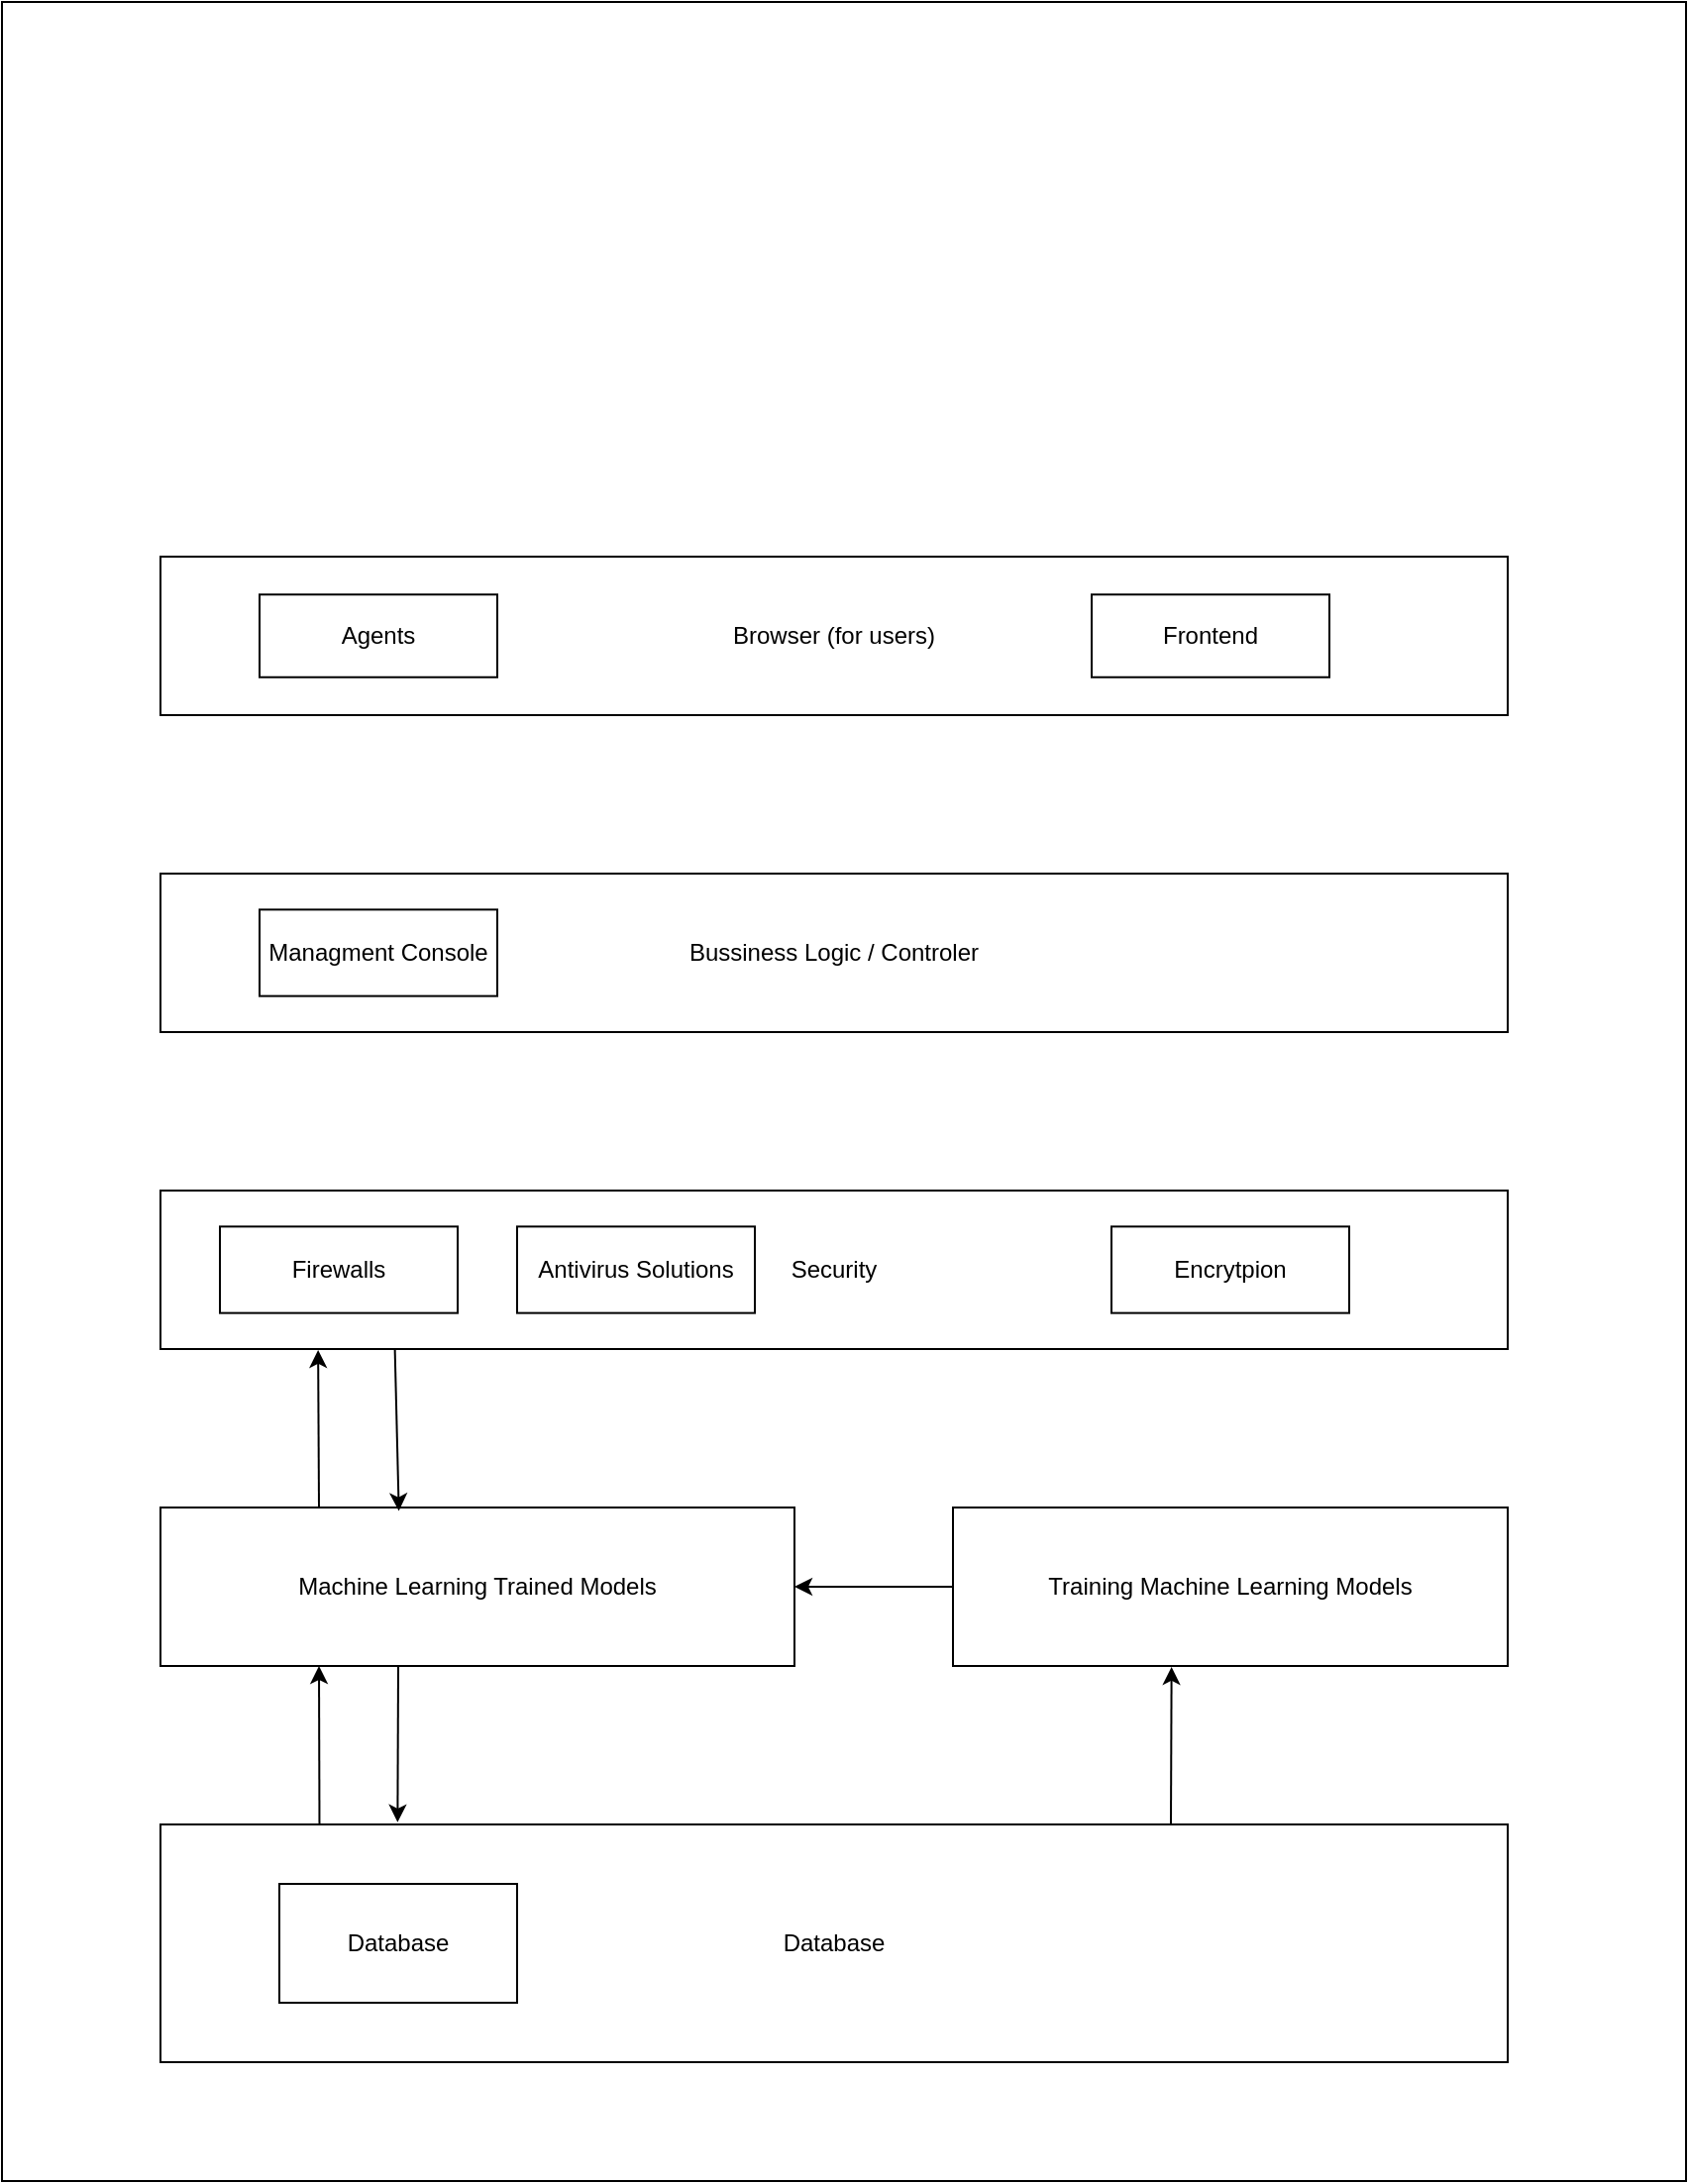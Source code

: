 <mxfile version="24.7.17">
  <diagram name="Page-1" id="zINM_NtTZd1R49-j_S16">
    <mxGraphModel dx="973" dy="487" grid="1" gridSize="10" guides="1" tooltips="1" connect="1" arrows="1" fold="1" page="1" pageScale="1" pageWidth="850" pageHeight="1100" math="0" shadow="0">
      <root>
        <mxCell id="0" />
        <mxCell id="1" parent="0" />
        <mxCell id="PkI2yYfLc2YEGoTMjW2T-18" value="" style="rounded=0;whiteSpace=wrap;html=1;" vertex="1" parent="1">
          <mxGeometry width="850" height="1100" as="geometry" />
        </mxCell>
        <mxCell id="PkI2yYfLc2YEGoTMjW2T-5" value="" style="rounded=0;orthogonalLoop=1;jettySize=auto;html=1;exitX=0.174;exitY=1.006;exitDx=0;exitDy=0;exitPerimeter=0;entryX=0.376;entryY=0.022;entryDx=0;entryDy=0;entryPerimeter=0;" edge="1" parent="1" source="RTGAcHwAV_b_R4iHMzfL-28" target="RTGAcHwAV_b_R4iHMzfL-1">
          <mxGeometry relative="1" as="geometry" />
        </mxCell>
        <mxCell id="PkI2yYfLc2YEGoTMjW2T-4" value="" style="rounded=0;orthogonalLoop=1;jettySize=auto;html=1;entryX=0.117;entryY=1.006;entryDx=0;entryDy=0;entryPerimeter=0;exitX=0.25;exitY=0;exitDx=0;exitDy=0;" edge="1" parent="1" source="RTGAcHwAV_b_R4iHMzfL-1" target="RTGAcHwAV_b_R4iHMzfL-28">
          <mxGeometry relative="1" as="geometry" />
        </mxCell>
        <mxCell id="RTGAcHwAV_b_R4iHMzfL-1" value="Machine Learning Trained Models" style="rounded=0;whiteSpace=wrap;html=1;fillColor=none;" parent="1" vertex="1">
          <mxGeometry x="80" y="760" width="320" height="80" as="geometry" />
        </mxCell>
        <mxCell id="RTGAcHwAV_b_R4iHMzfL-7" value="Database" style="whiteSpace=wrap;html=1;rounded=0;fillColor=none;" parent="1" vertex="1">
          <mxGeometry x="80" y="920" width="680" height="120" as="geometry" />
        </mxCell>
        <mxCell id="RTGAcHwAV_b_R4iHMzfL-15" value="Database" style="rounded=0;whiteSpace=wrap;html=1;" parent="1" vertex="1">
          <mxGeometry x="140" y="950" width="120" height="60" as="geometry" />
        </mxCell>
        <mxCell id="PkI2yYfLc2YEGoTMjW2T-3" value="" style="rounded=0;orthogonalLoop=1;jettySize=auto;html=1;" edge="1" parent="1" source="PkI2yYfLc2YEGoTMjW2T-1" target="RTGAcHwAV_b_R4iHMzfL-1">
          <mxGeometry relative="1" as="geometry" />
        </mxCell>
        <mxCell id="PkI2yYfLc2YEGoTMjW2T-1" value="Training Machine Learning Models" style="rounded=0;whiteSpace=wrap;html=1;fillColor=none;" vertex="1" parent="1">
          <mxGeometry x="480" y="760" width="280" height="80" as="geometry" />
        </mxCell>
        <mxCell id="PkI2yYfLc2YEGoTMjW2T-8" style="rounded=0;orthogonalLoop=1;jettySize=auto;html=1;entryX=0.25;entryY=1;entryDx=0;entryDy=0;exitX=0.118;exitY=-0.001;exitDx=0;exitDy=0;exitPerimeter=0;" edge="1" parent="1" source="RTGAcHwAV_b_R4iHMzfL-7" target="RTGAcHwAV_b_R4iHMzfL-1">
          <mxGeometry relative="1" as="geometry" />
        </mxCell>
        <mxCell id="PkI2yYfLc2YEGoTMjW2T-12" style="rounded=0;orthogonalLoop=1;jettySize=auto;html=1;exitX=0.75;exitY=0;exitDx=0;exitDy=0;entryX=0.394;entryY=1.006;entryDx=0;entryDy=0;entryPerimeter=0;" edge="1" parent="1" source="RTGAcHwAV_b_R4iHMzfL-7" target="PkI2yYfLc2YEGoTMjW2T-1">
          <mxGeometry relative="1" as="geometry" />
        </mxCell>
        <mxCell id="PkI2yYfLc2YEGoTMjW2T-13" style="rounded=0;orthogonalLoop=1;jettySize=auto;html=1;entryX=0.176;entryY=-0.009;entryDx=0;entryDy=0;exitX=0.375;exitY=1.002;exitDx=0;exitDy=0;exitPerimeter=0;entryPerimeter=0;" edge="1" parent="1" source="RTGAcHwAV_b_R4iHMzfL-1" target="RTGAcHwAV_b_R4iHMzfL-7">
          <mxGeometry relative="1" as="geometry">
            <mxPoint x="170" y="920" as="sourcePoint" />
            <mxPoint x="170" y="860" as="targetPoint" />
          </mxGeometry>
        </mxCell>
        <mxCell id="PkI2yYfLc2YEGoTMjW2T-14" value="" style="group" vertex="1" connectable="0" parent="1">
          <mxGeometry x="80" y="600" width="680" height="80" as="geometry" />
        </mxCell>
        <mxCell id="RTGAcHwAV_b_R4iHMzfL-28" value="Security" style="rounded=0;whiteSpace=wrap;html=1;fillColor=none;" parent="PkI2yYfLc2YEGoTMjW2T-14" vertex="1">
          <mxGeometry width="680" height="80" as="geometry" />
        </mxCell>
        <mxCell id="RTGAcHwAV_b_R4iHMzfL-13" value="Antivirus Solutions" style="rounded=0;whiteSpace=wrap;html=1;" parent="PkI2yYfLc2YEGoTMjW2T-14" vertex="1">
          <mxGeometry x="180" y="18.182" width="120" height="43.636" as="geometry" />
        </mxCell>
        <mxCell id="RTGAcHwAV_b_R4iHMzfL-29" value="Firewalls" style="rounded=0;whiteSpace=wrap;html=1;" parent="PkI2yYfLc2YEGoTMjW2T-14" vertex="1">
          <mxGeometry x="30" y="18.182" width="120" height="43.636" as="geometry" />
        </mxCell>
        <mxCell id="PkI2yYfLc2YEGoTMjW2T-15" value="Encrytpion" style="rounded=0;whiteSpace=wrap;html=1;" vertex="1" parent="PkI2yYfLc2YEGoTMjW2T-14">
          <mxGeometry x="480" y="18.182" width="120" height="43.636" as="geometry" />
        </mxCell>
        <mxCell id="PkI2yYfLc2YEGoTMjW2T-16" value="" style="group" vertex="1" connectable="0" parent="1">
          <mxGeometry x="80" y="440" width="680" height="80" as="geometry" />
        </mxCell>
        <mxCell id="RTGAcHwAV_b_R4iHMzfL-2" value="Bussiness Logic / Controler" style="whiteSpace=wrap;html=1;rounded=0;fillColor=none;" parent="PkI2yYfLc2YEGoTMjW2T-16" vertex="1">
          <mxGeometry width="680" height="80" as="geometry" />
        </mxCell>
        <mxCell id="RTGAcHwAV_b_R4iHMzfL-9" value="Managment Console" style="rounded=0;whiteSpace=wrap;html=1;" parent="PkI2yYfLc2YEGoTMjW2T-16" vertex="1">
          <mxGeometry x="50" y="18.182" width="120" height="43.636" as="geometry" />
        </mxCell>
        <mxCell id="PkI2yYfLc2YEGoTMjW2T-17" value="" style="group" vertex="1" connectable="0" parent="1">
          <mxGeometry x="80" y="280" width="680" height="80" as="geometry" />
        </mxCell>
        <mxCell id="RTGAcHwAV_b_R4iHMzfL-26" value="Browser (for users)" style="whiteSpace=wrap;html=1;rounded=0;fillColor=none;" parent="PkI2yYfLc2YEGoTMjW2T-17" vertex="1">
          <mxGeometry width="680" height="80" as="geometry" />
        </mxCell>
        <mxCell id="RTGAcHwAV_b_R4iHMzfL-24" value="Frontend" style="rounded=0;whiteSpace=wrap;html=1;" parent="PkI2yYfLc2YEGoTMjW2T-17" vertex="1">
          <mxGeometry x="470" y="19.13" width="120" height="41.739" as="geometry" />
        </mxCell>
        <mxCell id="RTGAcHwAV_b_R4iHMzfL-10" value="Agents" style="rounded=0;whiteSpace=wrap;html=1;" parent="PkI2yYfLc2YEGoTMjW2T-17" vertex="1">
          <mxGeometry x="50" y="19.13" width="120" height="41.739" as="geometry" />
        </mxCell>
      </root>
    </mxGraphModel>
  </diagram>
</mxfile>
